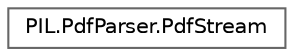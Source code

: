digraph "Graphical Class Hierarchy"
{
 // LATEX_PDF_SIZE
  bgcolor="transparent";
  edge [fontname=Helvetica,fontsize=10,labelfontname=Helvetica,labelfontsize=10];
  node [fontname=Helvetica,fontsize=10,shape=box,height=0.2,width=0.4];
  rankdir="LR";
  Node0 [id="Node000000",label="PIL.PdfParser.PdfStream",height=0.2,width=0.4,color="grey40", fillcolor="white", style="filled",URL="$df/dbf/classPIL_1_1PdfParser_1_1PdfStream.html",tooltip=" "];
}
